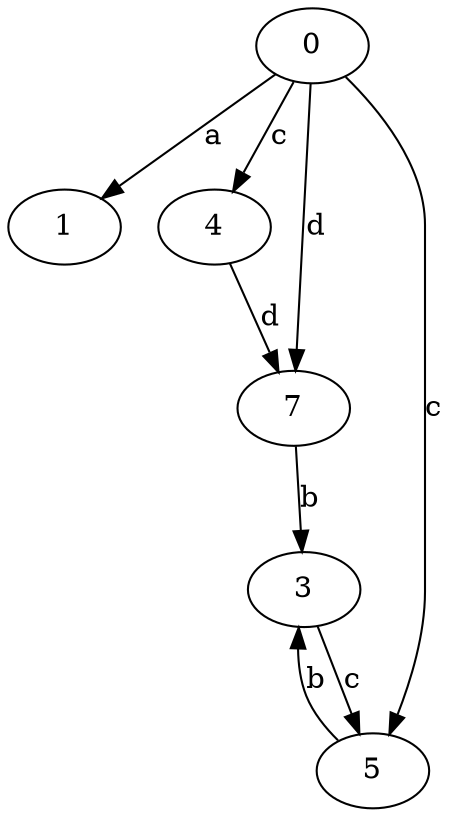 strict digraph  {
0;
1;
3;
4;
5;
7;
0 -> 1  [label=a];
0 -> 4  [label=c];
0 -> 5  [label=c];
0 -> 7  [label=d];
3 -> 5  [label=c];
4 -> 7  [label=d];
5 -> 3  [label=b];
7 -> 3  [label=b];
}
